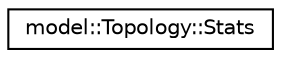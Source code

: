 digraph "Graphical Class Hierarchy"
{
 // LATEX_PDF_SIZE
  edge [fontname="Helvetica",fontsize="10",labelfontname="Helvetica",labelfontsize="10"];
  node [fontname="Helvetica",fontsize="10",shape=record];
  rankdir="LR";
  Node0 [label="model::Topology::Stats",height=0.2,width=0.4,color="black", fillcolor="white", style="filled",URL="$structmodel_1_1Topology_1_1Stats.html",tooltip=" "];
}
